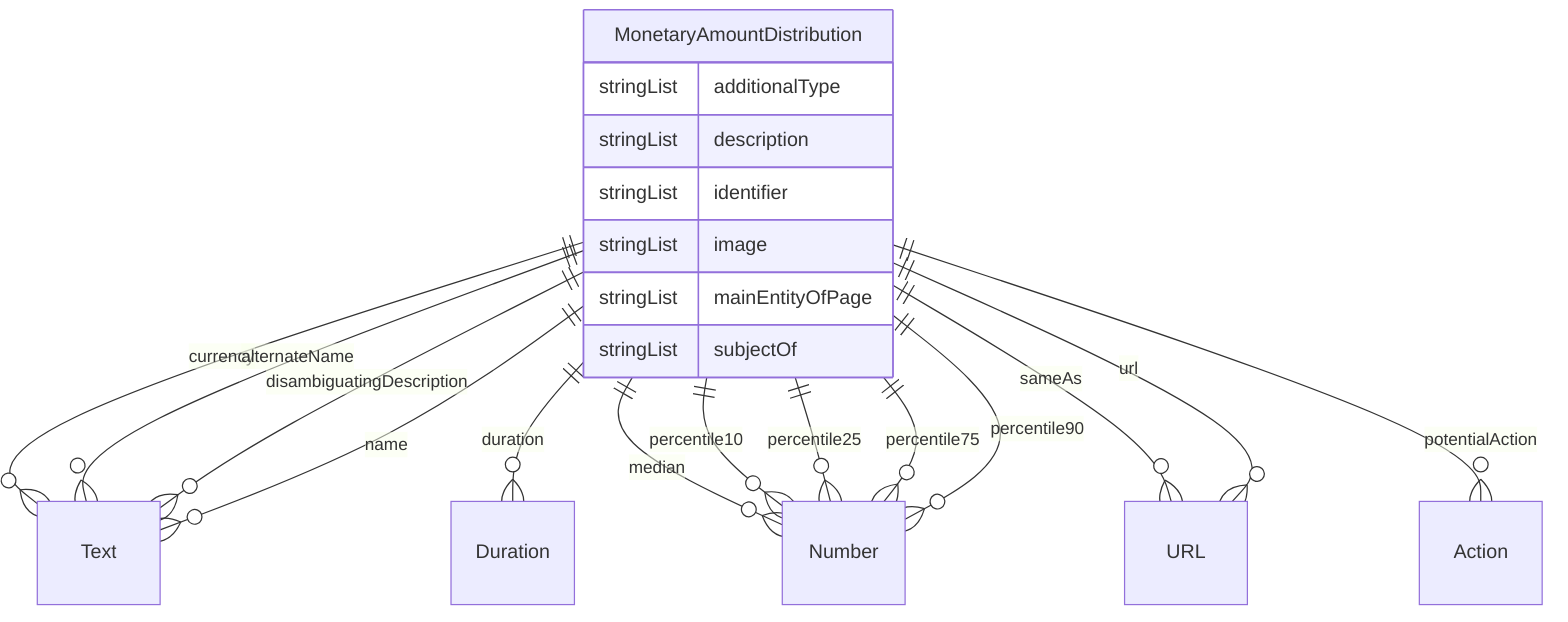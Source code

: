 erDiagram
MonetaryAmountDistribution {
    stringList additionalType  
    stringList description  
    stringList identifier  
    stringList image  
    stringList mainEntityOfPage  
    stringList subjectOf  
}

MonetaryAmountDistribution ||--}o Text : "currency"
MonetaryAmountDistribution ||--}o Duration : "duration"
MonetaryAmountDistribution ||--}o Number : "median"
MonetaryAmountDistribution ||--}o Number : "percentile10"
MonetaryAmountDistribution ||--}o Number : "percentile25"
MonetaryAmountDistribution ||--}o Number : "percentile75"
MonetaryAmountDistribution ||--}o Number : "percentile90"
MonetaryAmountDistribution ||--}o Text : "alternateName"
MonetaryAmountDistribution ||--}o Text : "disambiguatingDescription"
MonetaryAmountDistribution ||--}o Text : "name"
MonetaryAmountDistribution ||--}o URL : "sameAs"
MonetaryAmountDistribution ||--}o Action : "potentialAction"
MonetaryAmountDistribution ||--}o URL : "url"